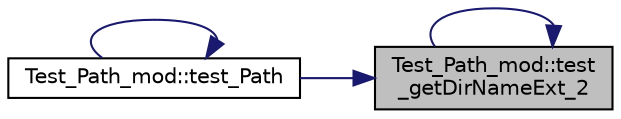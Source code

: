 digraph "Test_Path_mod::test_getDirNameExt_2"
{
 // LATEX_PDF_SIZE
  edge [fontname="Helvetica",fontsize="10",labelfontname="Helvetica",labelfontsize="10"];
  node [fontname="Helvetica",fontsize="10",shape=record];
  rankdir="RL";
  Node1 [label="Test_Path_mod::test\l_getDirNameExt_2",height=0.2,width=0.4,color="black", fillcolor="grey75", style="filled", fontcolor="black",tooltip=" "];
  Node1 -> Node1 [dir="back",color="midnightblue",fontsize="10",style="solid",fontname="Helvetica"];
  Node1 -> Node2 [dir="back",color="midnightblue",fontsize="10",style="solid",fontname="Helvetica"];
  Node2 [label="Test_Path_mod::test_Path",height=0.2,width=0.4,color="black", fillcolor="white", style="filled",URL="$namespaceTest__Path__mod.html#a7ca299a03f0e2a86db09569677a858f2",tooltip=" "];
  Node2 -> Node2 [dir="back",color="midnightblue",fontsize="10",style="solid",fontname="Helvetica"];
}
